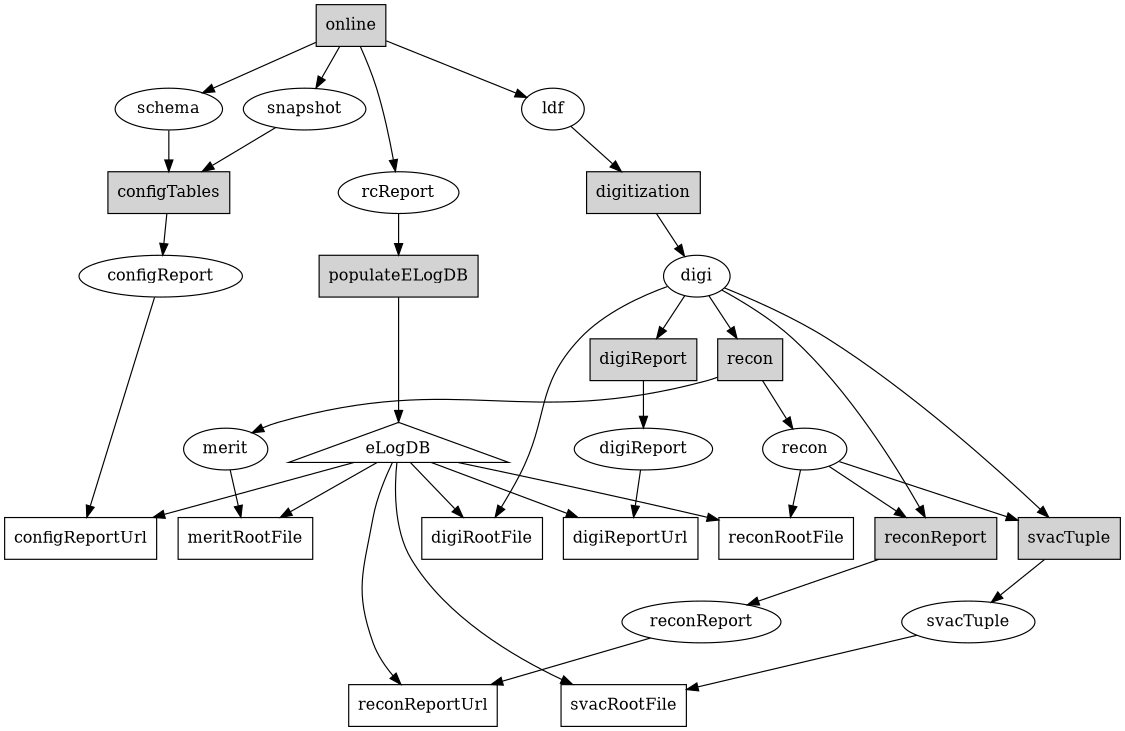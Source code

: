 digraph iAndTPipeline {

#rotate=90;
size="7.5,6.5";

#### processes
node [shape=box];
####
## entry points
node [style=filled];
##
online_tp [label="online"];
populateELogDB_tp [label="populateELogDB"];
configTables_tp [label="configTables"];
digitization_tp [label="digitization"];
digiReport_tp [label="digiReport"];
recon_tp [label="recon"];
reconReport_tp [label="reconReport"];
svacTuple_tp [label="svacTuple"];
##
node [style=solid];
##
configReportUrl_tp [label="configReportUrl"];
digiRootFile_tp [label="digiRootFile"];
digiReportUrl_tp [label="digiReportUrl"];
reconRootFile_tp [label="reconRootFile"];
meritRootFile_tp [label="meritRootFile"];
reconReportUrl_tp [label="reconReportUrl"];
svacRootFile_tp [label="svacRootFile"];

#### datasets
node [shape=ellipse];
####
rcReport_ds [label="rcReport"];
schema_ds [label="schema"];
snapshot_ds [label="snapshot"];
ldf_ds [label="ldf"];
configReport_ds [label="configReport"];
digi_ds [label="digi"];
digiReport_ds [label="digiReport"];
recon_ds [label="recon"];
merit_ds [label="merit"];
reconReport_ds [label="reconReport"];
svacTuple_ds [label="svacTuple"];
#
# non-file dependency
#
eLogDB_nfd [label="eLogDB",shape=triangle];


#### dependencies
online_tp -> rcReport_ds;
online_tp -> schema_ds;
online_tp -> snapshot_ds;
online_tp -> ldf_ds;

rcReport_ds -> populateELogDB_tp;
populateELogDB_tp -> eLogDB_nfd;

schema_ds -> configTables_tp;
snapshot_ds -> configTables_tp;
configTables_tp -> configReport_ds;
#
configReport_ds -> configReportUrl_tp;
eLogDB_nfd -> configReportUrl_tp;

ldf_ds -> digitization_tp;
digitization_tp -> digi_ds;
#
digi_ds -> digiRootFile_tp;
eLogDB_nfd -> digiRootFile_tp;

digi_ds -> digiReport_tp;
digiReport_tp -> digiReport_ds;
#
digiReport_ds -> digiReportUrl_tp;
eLogDB_nfd -> digiReportUrl_tp;

digi_ds -> recon_tp;
recon_tp -> recon_ds;
recon_tp -> merit_ds;
#
recon_ds -> reconRootFile_tp;
eLogDB_nfd -> reconRootFile_tp;
#
merit_ds -> meritRootFile_tp;
eLogDB_nfd -> meritRootFile_tp;

digi_ds -> reconReport_tp;
recon_ds -> reconReport_tp;
reconReport_tp -> reconReport_ds;
#
reconReport_ds -> reconReportUrl_tp;
eLogDB_nfd -> reconReportUrl_tp;

digi_ds -> svacTuple_tp;
recon_ds -> svacTuple_tp;
svacTuple_tp -> svacTuple_ds;
#
svacTuple_ds -> svacRootFile_tp;
eLogDB_nfd -> svacRootFile_tp;

}